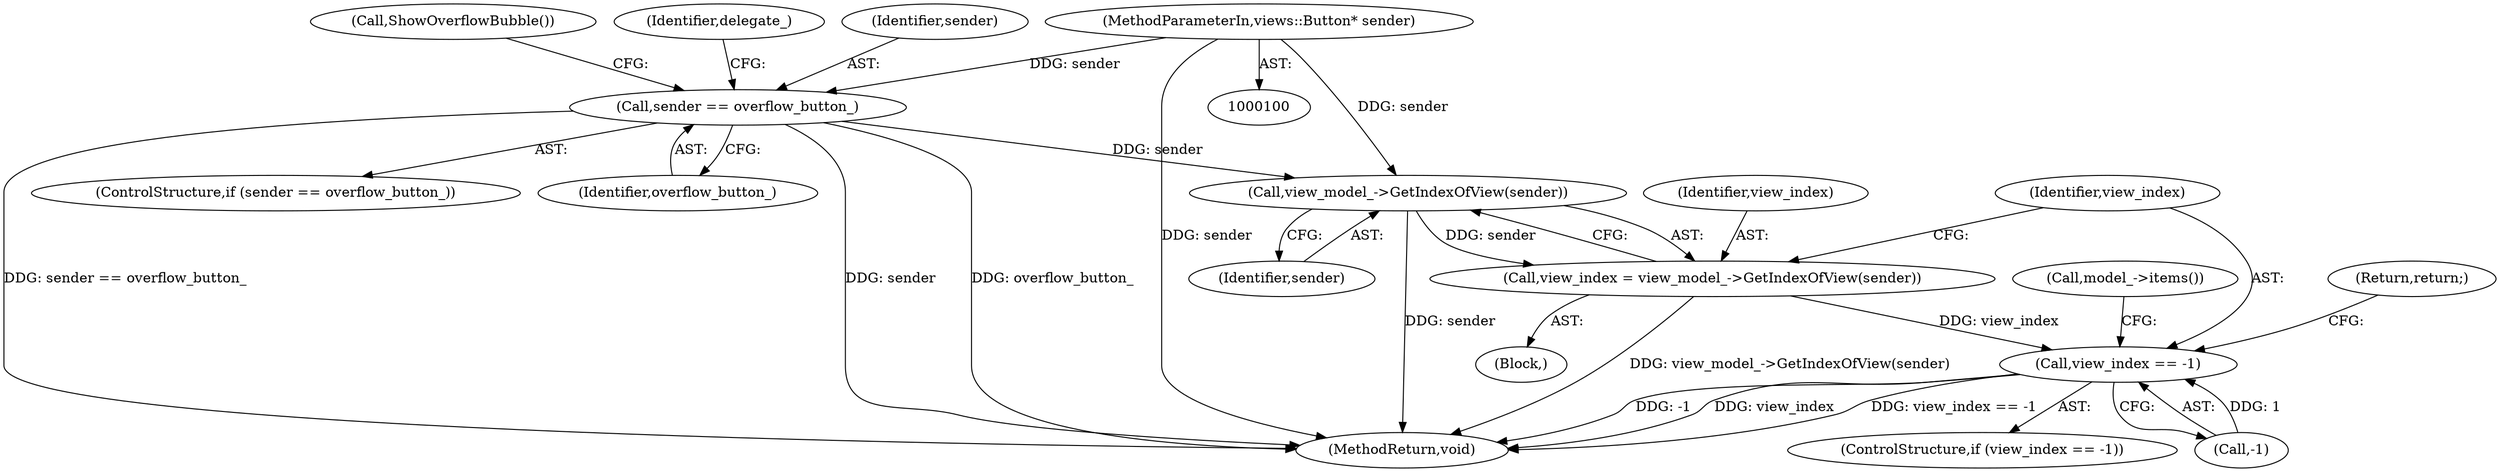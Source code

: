 digraph "0_Chrome_3475f5e448ddf5e48888f3d0563245cc46e3c98b@API" {
"1000108" [label="(Call,sender == overflow_button_)"];
"1000101" [label="(MethodParameterIn,views::Button* sender)"];
"1000121" [label="(Call,view_model_->GetIndexOfView(sender))"];
"1000119" [label="(Call,view_index = view_model_->GetIndexOfView(sender))"];
"1000124" [label="(Call,view_index == -1)"];
"1000119" [label="(Call,view_index = view_model_->GetIndexOfView(sender))"];
"1000125" [label="(Identifier,view_index)"];
"1000103" [label="(Block,)"];
"1000132" [label="(Call,model_->items())"];
"1000112" [label="(Call,ShowOverflowBubble())"];
"1000108" [label="(Call,sender == overflow_button_)"];
"1000158" [label="(MethodReturn,void)"];
"1000101" [label="(MethodParameterIn,views::Button* sender)"];
"1000116" [label="(Identifier,delegate_)"];
"1000120" [label="(Identifier,view_index)"];
"1000126" [label="(Call,-1)"];
"1000121" [label="(Call,view_model_->GetIndexOfView(sender))"];
"1000128" [label="(Return,return;)"];
"1000123" [label="(ControlStructure,if (view_index == -1))"];
"1000124" [label="(Call,view_index == -1)"];
"1000122" [label="(Identifier,sender)"];
"1000109" [label="(Identifier,sender)"];
"1000107" [label="(ControlStructure,if (sender == overflow_button_))"];
"1000110" [label="(Identifier,overflow_button_)"];
"1000108" -> "1000107"  [label="AST: "];
"1000108" -> "1000110"  [label="CFG: "];
"1000109" -> "1000108"  [label="AST: "];
"1000110" -> "1000108"  [label="AST: "];
"1000112" -> "1000108"  [label="CFG: "];
"1000116" -> "1000108"  [label="CFG: "];
"1000108" -> "1000158"  [label="DDG: sender == overflow_button_"];
"1000108" -> "1000158"  [label="DDG: sender"];
"1000108" -> "1000158"  [label="DDG: overflow_button_"];
"1000101" -> "1000108"  [label="DDG: sender"];
"1000108" -> "1000121"  [label="DDG: sender"];
"1000101" -> "1000100"  [label="AST: "];
"1000101" -> "1000158"  [label="DDG: sender"];
"1000101" -> "1000121"  [label="DDG: sender"];
"1000121" -> "1000119"  [label="AST: "];
"1000121" -> "1000122"  [label="CFG: "];
"1000122" -> "1000121"  [label="AST: "];
"1000119" -> "1000121"  [label="CFG: "];
"1000121" -> "1000158"  [label="DDG: sender"];
"1000121" -> "1000119"  [label="DDG: sender"];
"1000119" -> "1000103"  [label="AST: "];
"1000120" -> "1000119"  [label="AST: "];
"1000125" -> "1000119"  [label="CFG: "];
"1000119" -> "1000158"  [label="DDG: view_model_->GetIndexOfView(sender)"];
"1000119" -> "1000124"  [label="DDG: view_index"];
"1000124" -> "1000123"  [label="AST: "];
"1000124" -> "1000126"  [label="CFG: "];
"1000125" -> "1000124"  [label="AST: "];
"1000126" -> "1000124"  [label="AST: "];
"1000128" -> "1000124"  [label="CFG: "];
"1000132" -> "1000124"  [label="CFG: "];
"1000124" -> "1000158"  [label="DDG: -1"];
"1000124" -> "1000158"  [label="DDG: view_index"];
"1000124" -> "1000158"  [label="DDG: view_index == -1"];
"1000126" -> "1000124"  [label="DDG: 1"];
}
